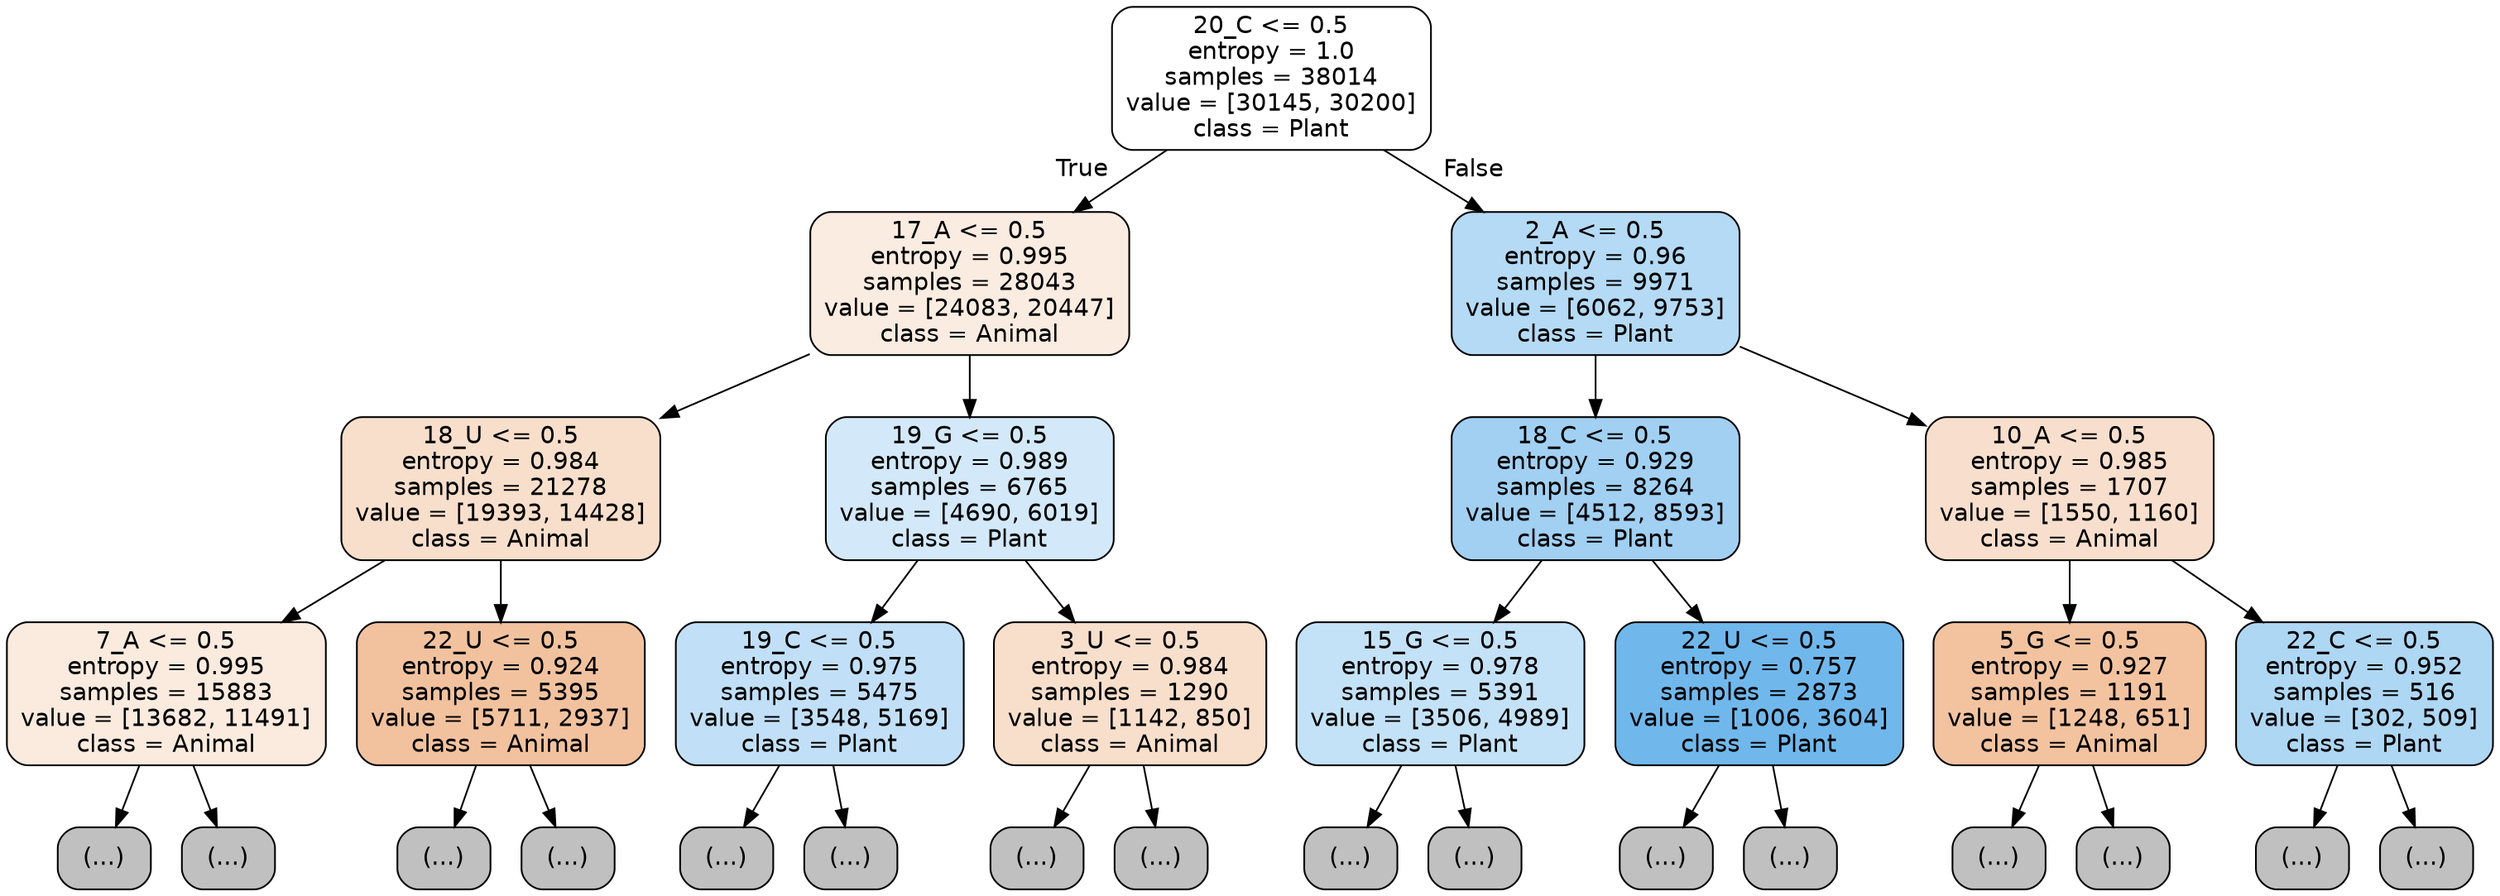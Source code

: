 digraph Tree {
node [shape=box, style="filled, rounded", color="black", fontname="helvetica"] ;
edge [fontname="helvetica"] ;
0 [label="20_C <= 0.5\nentropy = 1.0\nsamples = 38014\nvalue = [30145, 30200]\nclass = Plant", fillcolor="#ffffff"] ;
1 [label="17_A <= 0.5\nentropy = 0.995\nsamples = 28043\nvalue = [24083, 20447]\nclass = Animal", fillcolor="#fbece1"] ;
0 -> 1 [labeldistance=2.5, labelangle=45, headlabel="True"] ;
2 [label="18_U <= 0.5\nentropy = 0.984\nsamples = 21278\nvalue = [19393, 14428]\nclass = Animal", fillcolor="#f8dfcc"] ;
1 -> 2 ;
3 [label="7_A <= 0.5\nentropy = 0.995\nsamples = 15883\nvalue = [13682, 11491]\nclass = Animal", fillcolor="#fbebdf"] ;
2 -> 3 ;
4 [label="(...)", fillcolor="#C0C0C0"] ;
3 -> 4 ;
5521 [label="(...)", fillcolor="#C0C0C0"] ;
3 -> 5521 ;
7424 [label="22_U <= 0.5\nentropy = 0.924\nsamples = 5395\nvalue = [5711, 2937]\nclass = Animal", fillcolor="#f2c29f"] ;
2 -> 7424 ;
7425 [label="(...)", fillcolor="#C0C0C0"] ;
7424 -> 7425 ;
9768 [label="(...)", fillcolor="#C0C0C0"] ;
7424 -> 9768 ;
10111 [label="19_G <= 0.5\nentropy = 0.989\nsamples = 6765\nvalue = [4690, 6019]\nclass = Plant", fillcolor="#d3e9f9"] ;
1 -> 10111 ;
10112 [label="19_C <= 0.5\nentropy = 0.975\nsamples = 5475\nvalue = [3548, 5169]\nclass = Plant", fillcolor="#c1e0f7"] ;
10111 -> 10112 ;
10113 [label="(...)", fillcolor="#C0C0C0"] ;
10112 -> 10113 ;
11480 [label="(...)", fillcolor="#C0C0C0"] ;
10112 -> 11480 ;
12205 [label="3_U <= 0.5\nentropy = 0.984\nsamples = 1290\nvalue = [1142, 850]\nclass = Animal", fillcolor="#f8dfcc"] ;
10111 -> 12205 ;
12206 [label="(...)", fillcolor="#C0C0C0"] ;
12205 -> 12206 ;
12769 [label="(...)", fillcolor="#C0C0C0"] ;
12205 -> 12769 ;
12960 [label="2_A <= 0.5\nentropy = 0.96\nsamples = 9971\nvalue = [6062, 9753]\nclass = Plant", fillcolor="#b4daf5"] ;
0 -> 12960 [labeldistance=2.5, labelangle=-45, headlabel="False"] ;
12961 [label="18_C <= 0.5\nentropy = 0.929\nsamples = 8264\nvalue = [4512, 8593]\nclass = Plant", fillcolor="#a1d0f3"] ;
12960 -> 12961 ;
12962 [label="15_G <= 0.5\nentropy = 0.978\nsamples = 5391\nvalue = [3506, 4989]\nclass = Plant", fillcolor="#c4e2f7"] ;
12961 -> 12962 ;
12963 [label="(...)", fillcolor="#C0C0C0"] ;
12962 -> 12963 ;
14718 [label="(...)", fillcolor="#C0C0C0"] ;
12962 -> 14718 ;
15355 [label="22_U <= 0.5\nentropy = 0.757\nsamples = 2873\nvalue = [1006, 3604]\nclass = Plant", fillcolor="#70b8ec"] ;
12961 -> 15355 ;
15356 [label="(...)", fillcolor="#C0C0C0"] ;
15355 -> 15356 ;
15947 [label="(...)", fillcolor="#C0C0C0"] ;
15355 -> 15947 ;
16028 [label="10_A <= 0.5\nentropy = 0.985\nsamples = 1707\nvalue = [1550, 1160]\nclass = Animal", fillcolor="#f8dfcd"] ;
12960 -> 16028 ;
16029 [label="5_G <= 0.5\nentropy = 0.927\nsamples = 1191\nvalue = [1248, 651]\nclass = Animal", fillcolor="#f3c3a0"] ;
16028 -> 16029 ;
16030 [label="(...)", fillcolor="#C0C0C0"] ;
16029 -> 16030 ;
16545 [label="(...)", fillcolor="#C0C0C0"] ;
16029 -> 16545 ;
16712 [label="22_C <= 0.5\nentropy = 0.952\nsamples = 516\nvalue = [302, 509]\nclass = Plant", fillcolor="#aed7f4"] ;
16028 -> 16712 ;
16713 [label="(...)", fillcolor="#C0C0C0"] ;
16712 -> 16713 ;
16894 [label="(...)", fillcolor="#C0C0C0"] ;
16712 -> 16894 ;
}